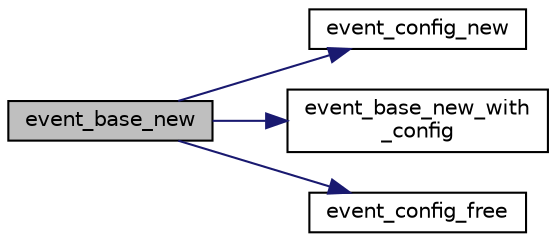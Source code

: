 digraph "event_base_new"
{
 // LATEX_PDF_SIZE
  edge [fontname="Helvetica",fontsize="10",labelfontname="Helvetica",labelfontsize="10"];
  node [fontname="Helvetica",fontsize="10",shape=record];
  rankdir="LR";
  Node28 [label="event_base_new",height=0.2,width=0.4,color="black", fillcolor="grey75", style="filled", fontcolor="black",tooltip=" "];
  Node28 -> Node29 [color="midnightblue",fontsize="10",style="solid",fontname="Helvetica"];
  Node29 [label="event_config_new",height=0.2,width=0.4,color="black", fillcolor="white", style="filled",URL="$event2_2event_8h.html#a76f3b4191e43c8b4758b99da761c858e",tooltip=" "];
  Node28 -> Node30 [color="midnightblue",fontsize="10",style="solid",fontname="Helvetica"];
  Node30 [label="event_base_new_with\l_config",height=0.2,width=0.4,color="black", fillcolor="white", style="filled",URL="$event2_2event_8h.html#a925410b1d145c85849882dd220beb9d5",tooltip=" "];
  Node28 -> Node31 [color="midnightblue",fontsize="10",style="solid",fontname="Helvetica"];
  Node31 [label="event_config_free",height=0.2,width=0.4,color="black", fillcolor="white", style="filled",URL="$event2_2event_8h.html#ad7917192d1f78884de03a8777013fd1c",tooltip=" "];
}
